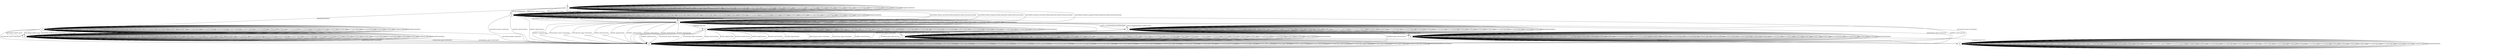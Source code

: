 digraph "../results/aioquicModels/aioquic-PSK-PSK-0/learnedModel" {
s0 [label=s0];
s1 [label=s1];
s2 [label=s2];
s3 [label=s3];
s4 [label=s4];
s5 [label=s5];
s6 [label=s6];
s7 [label=s7];
s8 [label=s8];
s9 [label=s9];
s10 [label=s10];
s0 -> s3  [label="initPing_short/PingACK "];
s0 -> s3  [label="initPing_long/PingACK "];
s0 -> s3  [label="initConClose_short/<ConAct> "];
s0 -> s3  [label="initConClose_long/<ConAct> "];
s0 -> s2  [label="initCltHello-vldACK_short/initSvrHello,hndEncExt,hndFin,NewSessionTicket "];
s0 -> s2  [label="initCltHello-vldACK_long/initSvrHello,hndEncExt,hndFin,NewSessionTicket "];
s0 -> s2  [label="initCltHello-invldACK_short/initSvrHello,hndEncExt,hndFin,NewSessionTicket "];
s0 -> s2  [label="initCltHello-invldACK_long/initSvrHello,hndEncExt,hndFin,NewSessionTicket "];
s0 -> s0  [label="initNoFr_short/ "];
s0 -> s0  [label="initNoFr_long/ "];
s0 -> s0  [label="initUnxpFrType_short/ "];
s0 -> s0  [label="initUnxpFrType_long/ "];
s0 -> s0  [label="hndPing_short/ "];
s0 -> s0  [label="hndPing_long/ "];
s0 -> s0  [label="hndFin_short/ "];
s0 -> s0  [label="hndFin_long/ "];
s0 -> s0  [label="hndConClose_short/ "];
s0 -> s0  [label="hndConClose_long/ "];
s0 -> s0  [label="hndNoFr_short/ "];
s0 -> s0  [label="hndNoFr_long/ "];
s0 -> s0  [label="hndUnxpFrType_short/ "];
s0 -> s0  [label="hndUnxpFrType_long/ "];
s0 -> s0  [label="VldNewConID_short/ "];
s0 -> s0  [label="VldNewConID_long/ "];
s0 -> s0  [label="InvldNewConID_short/ "];
s0 -> s0  [label="InvldNewConID_long/ "];
s0 -> s0  [label="0rttPing_short/ "];
s0 -> s0  [label="0rttPing_long/ "];
s0 -> s0  [label="0rttConClose_short/ "];
s0 -> s0  [label="0rttConClose_long/ "];
s0 -> s0  [label="0rttFin_short/ "];
s0 -> s0  [label="0rttFin_long/ "];
s0 -> s0  [label="0rttNoFr_short/ "];
s0 -> s0  [label="0rttNoFr_long/ "];
s0 -> s0  [label="0rttUnxpFrType_short/ "];
s0 -> s0  [label="0rttUnxpFrType_long/ "];
s0 -> s0  [label="0rttACK_short/ "];
s0 -> s0  [label="0rttACK_long/ "];
s0 -> s0  [label="[ChgDestConID-Ori]/ "];
s0 -> s1  [label="[RmPadFrmInitPkts]/ "];
s1 -> s1  [label="initPing_short/ "];
s1 -> s1  [label="initPing_long/ "];
s1 -> s6  [label="initConClose_short/<ConClosed> "];
s1 -> s6  [label="initConClose_long/<ConClosed> "];
s1 -> s5  [label="initCltHello-vldACK_short/ "];
s1 -> s5  [label="initCltHello-vldACK_long/ "];
s1 -> s5  [label="initCltHello-invldACK_short/ "];
s1 -> s5  [label="initCltHello-invldACK_long/ "];
s1 -> s1  [label="initNoFr_short/ "];
s1 -> s1  [label="initNoFr_long/ "];
s1 -> s1  [label="initUnxpFrType_short/ "];
s1 -> s1  [label="initUnxpFrType_long/ "];
s1 -> s1  [label="hndPing_short/ "];
s1 -> s1  [label="hndPing_long/ "];
s1 -> s1  [label="hndFin_short/ "];
s1 -> s1  [label="hndFin_long/ "];
s1 -> s1  [label="hndConClose_short/ "];
s1 -> s1  [label="hndConClose_long/ "];
s1 -> s1  [label="hndNoFr_short/ "];
s1 -> s1  [label="hndNoFr_long/ "];
s1 -> s1  [label="hndUnxpFrType_short/ "];
s1 -> s1  [label="hndUnxpFrType_long/ "];
s1 -> s1  [label="VldNewConID_short/ "];
s1 -> s1  [label="VldNewConID_long/ "];
s1 -> s1  [label="InvldNewConID_short/ "];
s1 -> s1  [label="InvldNewConID_long/ "];
s1 -> s1  [label="0rttPing_short/ "];
s1 -> s1  [label="0rttPing_long/ "];
s1 -> s1  [label="0rttConClose_short/ "];
s1 -> s1  [label="0rttConClose_long/ "];
s1 -> s1  [label="0rttFin_short/ "];
s1 -> s1  [label="0rttFin_long/ "];
s1 -> s1  [label="0rttNoFr_short/ "];
s1 -> s1  [label="0rttNoFr_long/ "];
s1 -> s1  [label="0rttUnxpFrType_short/ "];
s1 -> s1  [label="0rttUnxpFrType_long/ "];
s1 -> s1  [label="0rttACK_short/ "];
s1 -> s1  [label="0rttACK_long/ "];
s1 -> s1  [label="[ChgDestConID-Ori]/ "];
s1 -> s1  [label="[RmPadFrmInitPkts]/ "];
s2 -> s2  [label="initPing_short/ "];
s2 -> s2  [label="initPing_long/ "];
s2 -> s2  [label="initConClose_short/<ConAct> "];
s2 -> s2  [label="initConClose_long/<ConAct> "];
s2 -> s2  [label="initCltHello-vldACK_short/ "];
s2 -> s2  [label="initCltHello-vldACK_long/ "];
s2 -> s2  [label="initCltHello-invldACK_short/ "];
s2 -> s2  [label="initCltHello-invldACK_long/ "];
s2 -> s2  [label="initNoFr_short/ "];
s2 -> s2  [label="initNoFr_long/ "];
s2 -> s2  [label="initUnxpFrType_short/ "];
s2 -> s2  [label="initUnxpFrType_long/ "];
s2 -> s2  [label="hndPing_short/PingACK "];
s2 -> s2  [label="hndPing_long/PingACK "];
s2 -> s4  [label="hndFin_short/HndshkDone,VldNewConID "];
s2 -> s4  [label="hndFin_long/HndshkDone,VldNewConID "];
s2 -> s6  [label="hndConClose_short/<ConClosed> "];
s2 -> s6  [label="hndConClose_long/<ConClosed> "];
s2 -> s6  [label="hndNoFr_short/ConClose "];
s2 -> s6  [label="hndNoFr_long/ConClose "];
s2 -> s2  [label="hndUnxpFrType_short/ "];
s2 -> s2  [label="hndUnxpFrType_long/ "];
s2 -> s2  [label="VldNewConID_short/ "];
s2 -> s2  [label="VldNewConID_long/ "];
s2 -> s2  [label="InvldNewConID_short/ "];
s2 -> s2  [label="InvldNewConID_long/ "];
s2 -> s2  [label="0rttPing_short/ "];
s2 -> s2  [label="0rttPing_long/ "];
s2 -> s6  [label="0rttConClose_short/<ConClosed> "];
s2 -> s6  [label="0rttConClose_long/<ConClosed> "];
s2 -> s6  [label="0rttFin_short/ConClose "];
s2 -> s6  [label="0rttFin_long/ConClose "];
s2 -> s6  [label="0rttNoFr_short/ConClose "];
s2 -> s6  [label="0rttNoFr_long/ConClose "];
s2 -> s2  [label="0rttUnxpFrType_short/ "];
s2 -> s2  [label="0rttUnxpFrType_long/ "];
s2 -> s6  [label="0rttACK_short/ConClose "];
s2 -> s6  [label="0rttACK_long/ConClose "];
s2 -> s10  [label="[ChgDestConID-Ori]/ "];
s2 -> s2  [label="[RmPadFrmInitPkts]/ "];
s3 -> s3  [label="initPing_short/PingACK "];
s3 -> s3  [label="initPing_long/PingACK "];
s3 -> s6  [label="initConClose_short/<ConClosed> "];
s3 -> s6  [label="initConClose_long/<ConClosed> "];
s3 -> s2  [label="initCltHello-vldACK_short/initSvrHello,hndEncExt,hndFin,NewSessionTicket "];
s3 -> s2  [label="initCltHello-vldACK_long/initSvrHello,hndEncExt,hndFin,NewSessionTicket "];
s3 -> s2  [label="initCltHello-invldACK_short/initSvrHello,hndEncExt,hndFin,NewSessionTicket "];
s3 -> s2  [label="initCltHello-invldACK_long/initSvrHello,hndEncExt,hndFin,NewSessionTicket "];
s3 -> s6  [label="initNoFr_short/ConClose "];
s3 -> s6  [label="initNoFr_long/ConClose "];
s3 -> s3  [label="initUnxpFrType_short/ "];
s3 -> s3  [label="initUnxpFrType_long/ "];
s3 -> s3  [label="hndPing_short/ "];
s3 -> s3  [label="hndPing_long/ "];
s3 -> s3  [label="hndFin_short/ "];
s3 -> s3  [label="hndFin_long/ "];
s3 -> s3  [label="hndConClose_short/ "];
s3 -> s3  [label="hndConClose_long/ "];
s3 -> s3  [label="hndNoFr_short/ "];
s3 -> s3  [label="hndNoFr_long/ "];
s3 -> s3  [label="hndUnxpFrType_short/ "];
s3 -> s3  [label="hndUnxpFrType_long/ "];
s3 -> s3  [label="VldNewConID_short/ "];
s3 -> s3  [label="VldNewConID_long/ "];
s3 -> s3  [label="InvldNewConID_short/ "];
s3 -> s3  [label="InvldNewConID_long/ "];
s3 -> s3  [label="0rttPing_short/ "];
s3 -> s3  [label="0rttPing_long/ "];
s3 -> s3  [label="0rttConClose_short/ "];
s3 -> s3  [label="0rttConClose_long/ "];
s3 -> s3  [label="0rttFin_short/ "];
s3 -> s3  [label="0rttFin_long/ "];
s3 -> s3  [label="0rttNoFr_short/ "];
s3 -> s3  [label="0rttNoFr_long/ "];
s3 -> s3  [label="0rttUnxpFrType_short/ "];
s3 -> s3  [label="0rttUnxpFrType_long/ "];
s3 -> s3  [label="0rttACK_short/ "];
s3 -> s3  [label="0rttACK_long/ "];
s3 -> s3  [label="[ChgDestConID-Ori]/ "];
s3 -> s3  [label="[RmPadFrmInitPkts]/ "];
s4 -> s4  [label="initPing_short/ "];
s4 -> s4  [label="initPing_long/ "];
s4 -> s4  [label="initConClose_short/<ConAct> "];
s4 -> s4  [label="initConClose_long/<ConAct> "];
s4 -> s4  [label="initCltHello-vldACK_short/ "];
s4 -> s4  [label="initCltHello-vldACK_long/ "];
s4 -> s4  [label="initCltHello-invldACK_short/ "];
s4 -> s4  [label="initCltHello-invldACK_long/ "];
s4 -> s4  [label="initNoFr_short/ "];
s4 -> s4  [label="initNoFr_long/ "];
s4 -> s4  [label="initUnxpFrType_short/ "];
s4 -> s4  [label="initUnxpFrType_long/ "];
s4 -> s4  [label="hndPing_short/ "];
s4 -> s4  [label="hndPing_long/ "];
s4 -> s4  [label="hndFin_short/ "];
s4 -> s4  [label="hndFin_long/ "];
s4 -> s4  [label="hndConClose_short/<ConAct> "];
s4 -> s4  [label="hndConClose_long/<ConAct> "];
s4 -> s4  [label="hndNoFr_short/ "];
s4 -> s4  [label="hndNoFr_long/ "];
s4 -> s4  [label="hndUnxpFrType_short/ "];
s4 -> s4  [label="hndUnxpFrType_long/ "];
s4 -> s8  [label="VldNewConID_short/ "];
s4 -> s8  [label="VldNewConID_long/ "];
s4 -> s6  [label="InvldNewConID_short/ConClose "];
s4 -> s6  [label="InvldNewConID_long/ConClose "];
s4 -> s4  [label="0rttPing_short/ "];
s4 -> s4  [label="0rttPing_long/ "];
s4 -> s4  [label="0rttConClose_short/ "];
s4 -> s4  [label="0rttConClose_long/ "];
s4 -> s4  [label="0rttFin_short/ "];
s4 -> s4  [label="0rttFin_long/ "];
s4 -> s4  [label="0rttNoFr_short/ "];
s4 -> s4  [label="0rttNoFr_long/ "];
s4 -> s4  [label="0rttUnxpFrType_short/ "];
s4 -> s4  [label="0rttUnxpFrType_long/ "];
s4 -> s4  [label="0rttACK_short/ "];
s4 -> s4  [label="0rttACK_long/ "];
s4 -> s7  [label="[ChgDestConID-Ori]/ "];
s4 -> s4  [label="[RmPadFrmInitPkts]/ "];
s5 -> s5  [label="initPing_short/ "];
s5 -> s5  [label="initPing_long/ "];
s5 -> s6  [label="initConClose_short/<ConClosed> "];
s5 -> s6  [label="initConClose_long/<ConClosed> "];
s5 -> s5  [label="initCltHello-vldACK_short/ "];
s5 -> s5  [label="initCltHello-vldACK_long/ "];
s5 -> s5  [label="initCltHello-invldACK_short/ "];
s5 -> s5  [label="initCltHello-invldACK_long/ "];
s5 -> s5  [label="initNoFr_short/ "];
s5 -> s5  [label="initNoFr_long/ "];
s5 -> s5  [label="initUnxpFrType_short/ "];
s5 -> s5  [label="initUnxpFrType_long/ "];
s5 -> s5  [label="hndPing_short/ "];
s5 -> s5  [label="hndPing_long/ "];
s5 -> s5  [label="hndFin_short/ "];
s5 -> s5  [label="hndFin_long/ "];
s5 -> s5  [label="hndConClose_short/ "];
s5 -> s5  [label="hndConClose_long/ "];
s5 -> s5  [label="hndNoFr_short/ "];
s5 -> s5  [label="hndNoFr_long/ "];
s5 -> s5  [label="hndUnxpFrType_short/ "];
s5 -> s5  [label="hndUnxpFrType_long/ "];
s5 -> s5  [label="VldNewConID_short/ "];
s5 -> s5  [label="VldNewConID_long/ "];
s5 -> s5  [label="InvldNewConID_short/ "];
s5 -> s5  [label="InvldNewConID_long/ "];
s5 -> s5  [label="0rttPing_short/ "];
s5 -> s5  [label="0rttPing_long/ "];
s5 -> s6  [label="0rttConClose_short/<ConClosed> "];
s5 -> s6  [label="0rttConClose_long/<ConClosed> "];
s5 -> s5  [label="0rttFin_short/ "];
s5 -> s5  [label="0rttFin_long/ "];
s5 -> s5  [label="0rttNoFr_short/ "];
s5 -> s5  [label="0rttNoFr_long/ "];
s5 -> s5  [label="0rttUnxpFrType_short/ "];
s5 -> s5  [label="0rttUnxpFrType_long/ "];
s5 -> s5  [label="0rttACK_short/ "];
s5 -> s5  [label="0rttACK_long/ "];
s5 -> s5  [label="[ChgDestConID-Ori]/ "];
s5 -> s5  [label="[RmPadFrmInitPkts]/ "];
s6 -> s6  [label="initPing_short/<ConClosed> "];
s6 -> s6  [label="initPing_long/<ConClosed> "];
s6 -> s6  [label="initConClose_short/<ConClosed> "];
s6 -> s6  [label="initConClose_long/<ConClosed> "];
s6 -> s6  [label="initCltHello-vldACK_short/<ConClosed> "];
s6 -> s6  [label="initCltHello-vldACK_long/<ConClosed> "];
s6 -> s6  [label="initCltHello-invldACK_short/<ConClosed> "];
s6 -> s6  [label="initCltHello-invldACK_long/<ConClosed> "];
s6 -> s6  [label="initNoFr_short/<ConClosed> "];
s6 -> s6  [label="initNoFr_long/<ConClosed> "];
s6 -> s6  [label="initUnxpFrType_short/<ConClosed> "];
s6 -> s6  [label="initUnxpFrType_long/<ConClosed> "];
s6 -> s6  [label="hndPing_short/<ConClosed> "];
s6 -> s6  [label="hndPing_long/<ConClosed> "];
s6 -> s6  [label="hndFin_short/<ConClosed> "];
s6 -> s6  [label="hndFin_long/<ConClosed> "];
s6 -> s6  [label="hndConClose_short/<ConClosed> "];
s6 -> s6  [label="hndConClose_long/<ConClosed> "];
s6 -> s6  [label="hndNoFr_short/<ConClosed> "];
s6 -> s6  [label="hndNoFr_long/<ConClosed> "];
s6 -> s6  [label="hndUnxpFrType_short/<ConClosed> "];
s6 -> s6  [label="hndUnxpFrType_long/<ConClosed> "];
s6 -> s6  [label="VldNewConID_short/<ConClosed> "];
s6 -> s6  [label="VldNewConID_long/<ConClosed> "];
s6 -> s6  [label="InvldNewConID_short/<ConClosed> "];
s6 -> s6  [label="InvldNewConID_long/<ConClosed> "];
s6 -> s6  [label="0rttPing_short/<ConClosed> "];
s6 -> s6  [label="0rttPing_long/<ConClosed> "];
s6 -> s6  [label="0rttConClose_short/<ConClosed> "];
s6 -> s6  [label="0rttConClose_long/<ConClosed> "];
s6 -> s6  [label="0rttFin_short/<ConClosed> "];
s6 -> s6  [label="0rttFin_long/<ConClosed> "];
s6 -> s6  [label="0rttNoFr_short/<ConClosed> "];
s6 -> s6  [label="0rttNoFr_long/<ConClosed> "];
s6 -> s6  [label="0rttUnxpFrType_short/<ConClosed> "];
s6 -> s6  [label="0rttUnxpFrType_long/<ConClosed> "];
s6 -> s6  [label="0rttACK_short/<ConClosed> "];
s6 -> s6  [label="0rttACK_long/<ConClosed> "];
s6 -> s6  [label="[ChgDestConID-Ori]/<ConClosed> "];
s6 -> s6  [label="[RmPadFrmInitPkts]/<ConClosed> "];
s7 -> s7  [label="initPing_short/ "];
s7 -> s7  [label="initPing_long/ "];
s7 -> s7  [label="initConClose_short/ "];
s7 -> s7  [label="initConClose_long/ "];
s7 -> s7  [label="initCltHello-vldACK_short/ "];
s7 -> s7  [label="initCltHello-vldACK_long/ "];
s7 -> s7  [label="initCltHello-invldACK_short/ "];
s7 -> s7  [label="initCltHello-invldACK_long/ "];
s7 -> s7  [label="initNoFr_short/ "];
s7 -> s7  [label="initNoFr_long/ "];
s7 -> s7  [label="initUnxpFrType_short/ "];
s7 -> s7  [label="initUnxpFrType_long/ "];
s7 -> s7  [label="hndPing_short/ "];
s7 -> s7  [label="hndPing_long/ "];
s7 -> s7  [label="hndFin_short/ "];
s7 -> s7  [label="hndFin_long/ "];
s7 -> s7  [label="hndConClose_short/<ConAct> "];
s7 -> s7  [label="hndConClose_long/<ConAct> "];
s7 -> s7  [label="hndNoFr_short/ "];
s7 -> s7  [label="hndNoFr_long/ "];
s7 -> s7  [label="hndUnxpFrType_short/ "];
s7 -> s7  [label="hndUnxpFrType_long/ "];
s7 -> s9  [label="VldNewConID_short/ "];
s7 -> s9  [label="VldNewConID_long/ "];
s7 -> s6  [label="InvldNewConID_short/ConClose "];
s7 -> s6  [label="InvldNewConID_long/ConClose "];
s7 -> s7  [label="0rttPing_short/ "];
s7 -> s7  [label="0rttPing_long/ "];
s7 -> s7  [label="0rttConClose_short/ "];
s7 -> s7  [label="0rttConClose_long/ "];
s7 -> s7  [label="0rttFin_short/ "];
s7 -> s7  [label="0rttFin_long/ "];
s7 -> s7  [label="0rttNoFr_short/ "];
s7 -> s7  [label="0rttNoFr_long/ "];
s7 -> s7  [label="0rttUnxpFrType_short/ "];
s7 -> s7  [label="0rttUnxpFrType_long/ "];
s7 -> s7  [label="0rttACK_short/ "];
s7 -> s7  [label="0rttACK_long/ "];
s7 -> s7  [label="[ChgDestConID-Ori]/ "];
s7 -> s7  [label="[RmPadFrmInitPkts]/ "];
s8 -> s8  [label="initPing_short/ "];
s8 -> s8  [label="initPing_long/ "];
s8 -> s8  [label="initConClose_short/<ConAct> "];
s8 -> s8  [label="initConClose_long/<ConAct> "];
s8 -> s8  [label="initCltHello-vldACK_short/ "];
s8 -> s8  [label="initCltHello-vldACK_long/ "];
s8 -> s8  [label="initCltHello-invldACK_short/ "];
s8 -> s8  [label="initCltHello-invldACK_long/ "];
s8 -> s8  [label="initNoFr_short/ "];
s8 -> s8  [label="initNoFr_long/ "];
s8 -> s8  [label="initUnxpFrType_short/ "];
s8 -> s8  [label="initUnxpFrType_long/ "];
s8 -> s8  [label="hndPing_short/ "];
s8 -> s8  [label="hndPing_long/ "];
s8 -> s8  [label="hndFin_short/ "];
s8 -> s8  [label="hndFin_long/ "];
s8 -> s8  [label="hndConClose_short/<ConAct> "];
s8 -> s8  [label="hndConClose_long/<ConAct> "];
s8 -> s8  [label="hndNoFr_short/ "];
s8 -> s8  [label="hndNoFr_long/ "];
s8 -> s8  [label="hndUnxpFrType_short/ "];
s8 -> s8  [label="hndUnxpFrType_long/ "];
s8 -> s8  [label="VldNewConID_short/ "];
s8 -> s8  [label="VldNewConID_long/ "];
s8 -> s8  [label="InvldNewConID_short/ "];
s8 -> s8  [label="InvldNewConID_long/ "];
s8 -> s8  [label="0rttPing_short/ "];
s8 -> s8  [label="0rttPing_long/ "];
s8 -> s8  [label="0rttConClose_short/ "];
s8 -> s8  [label="0rttConClose_long/ "];
s8 -> s8  [label="0rttFin_short/ "];
s8 -> s8  [label="0rttFin_long/ "];
s8 -> s8  [label="0rttNoFr_short/ "];
s8 -> s8  [label="0rttNoFr_long/ "];
s8 -> s8  [label="0rttUnxpFrType_short/ "];
s8 -> s8  [label="0rttUnxpFrType_long/ "];
s8 -> s8  [label="0rttACK_short/ "];
s8 -> s8  [label="0rttACK_long/ "];
s8 -> s9  [label="[ChgDestConID-Ori]/ "];
s8 -> s8  [label="[RmPadFrmInitPkts]/ "];
s9 -> s9  [label="initPing_short/ "];
s9 -> s9  [label="initPing_long/ "];
s9 -> s9  [label="initConClose_short/ "];
s9 -> s9  [label="initConClose_long/ "];
s9 -> s9  [label="initCltHello-vldACK_short/ "];
s9 -> s9  [label="initCltHello-vldACK_long/ "];
s9 -> s9  [label="initCltHello-invldACK_short/ "];
s9 -> s9  [label="initCltHello-invldACK_long/ "];
s9 -> s9  [label="initNoFr_short/ "];
s9 -> s9  [label="initNoFr_long/ "];
s9 -> s9  [label="initUnxpFrType_short/ "];
s9 -> s9  [label="initUnxpFrType_long/ "];
s9 -> s9  [label="hndPing_short/ "];
s9 -> s9  [label="hndPing_long/ "];
s9 -> s9  [label="hndFin_short/ "];
s9 -> s9  [label="hndFin_long/ "];
s9 -> s9  [label="hndConClose_short/<ConAct> "];
s9 -> s9  [label="hndConClose_long/<ConAct> "];
s9 -> s9  [label="hndNoFr_short/ "];
s9 -> s9  [label="hndNoFr_long/ "];
s9 -> s9  [label="hndUnxpFrType_short/ "];
s9 -> s9  [label="hndUnxpFrType_long/ "];
s9 -> s9  [label="VldNewConID_short/ "];
s9 -> s9  [label="VldNewConID_long/ "];
s9 -> s9  [label="InvldNewConID_short/ "];
s9 -> s9  [label="InvldNewConID_long/ "];
s9 -> s9  [label="0rttPing_short/ "];
s9 -> s9  [label="0rttPing_long/ "];
s9 -> s9  [label="0rttConClose_short/ "];
s9 -> s9  [label="0rttConClose_long/ "];
s9 -> s9  [label="0rttFin_short/ "];
s9 -> s9  [label="0rttFin_long/ "];
s9 -> s9  [label="0rttNoFr_short/ "];
s9 -> s9  [label="0rttNoFr_long/ "];
s9 -> s9  [label="0rttUnxpFrType_short/ "];
s9 -> s9  [label="0rttUnxpFrType_long/ "];
s9 -> s9  [label="0rttACK_short/ "];
s9 -> s9  [label="0rttACK_long/ "];
s9 -> s9  [label="[ChgDestConID-Ori]/ "];
s9 -> s9  [label="[RmPadFrmInitPkts]/ "];
s10 -> s10  [label="initPing_short/ "];
s10 -> s10  [label="initPing_long/ "];
s10 -> s10  [label="initConClose_short/<ConAct> "];
s10 -> s10  [label="initConClose_long/<ConAct> "];
s10 -> s10  [label="initCltHello-vldACK_short/ "];
s10 -> s10  [label="initCltHello-vldACK_long/ "];
s10 -> s10  [label="initCltHello-invldACK_short/ "];
s10 -> s10  [label="initCltHello-invldACK_long/ "];
s10 -> s10  [label="initNoFr_short/ "];
s10 -> s10  [label="initNoFr_long/ "];
s10 -> s10  [label="initUnxpFrType_short/ "];
s10 -> s10  [label="initUnxpFrType_long/ "];
s10 -> s10  [label="hndPing_short/PingACK "];
s10 -> s10  [label="hndPing_long/PingACK "];
s10 -> s7  [label="hndFin_short/HndshkDone,VldNewConID "];
s10 -> s7  [label="hndFin_long/HndshkDone,VldNewConID "];
s10 -> s6  [label="hndConClose_short/<ConClosed> "];
s10 -> s6  [label="hndConClose_long/<ConClosed> "];
s10 -> s6  [label="hndNoFr_short/ConClose "];
s10 -> s6  [label="hndNoFr_long/ConClose "];
s10 -> s10  [label="hndUnxpFrType_short/ "];
s10 -> s10  [label="hndUnxpFrType_long/ "];
s10 -> s10  [label="VldNewConID_short/ "];
s10 -> s10  [label="VldNewConID_long/ "];
s10 -> s10  [label="InvldNewConID_short/ "];
s10 -> s10  [label="InvldNewConID_long/ "];
s10 -> s10  [label="0rttPing_short/ "];
s10 -> s10  [label="0rttPing_long/ "];
s10 -> s6  [label="0rttConClose_short/<ConClosed> "];
s10 -> s6  [label="0rttConClose_long/<ConClosed> "];
s10 -> s6  [label="0rttFin_short/ConClose "];
s10 -> s6  [label="0rttFin_long/ConClose "];
s10 -> s6  [label="0rttNoFr_short/ConClose "];
s10 -> s6  [label="0rttNoFr_long/ConClose "];
s10 -> s10  [label="0rttUnxpFrType_short/ "];
s10 -> s10  [label="0rttUnxpFrType_long/ "];
s10 -> s6  [label="0rttACK_short/ConClose "];
s10 -> s6  [label="0rttACK_long/ConClose "];
s10 -> s10  [label="[ChgDestConID-Ori]/ "];
s10 -> s10  [label="[RmPadFrmInitPkts]/ "];
__start0 [label="", shape=none];
__start0 -> s0  [label=""];
}

